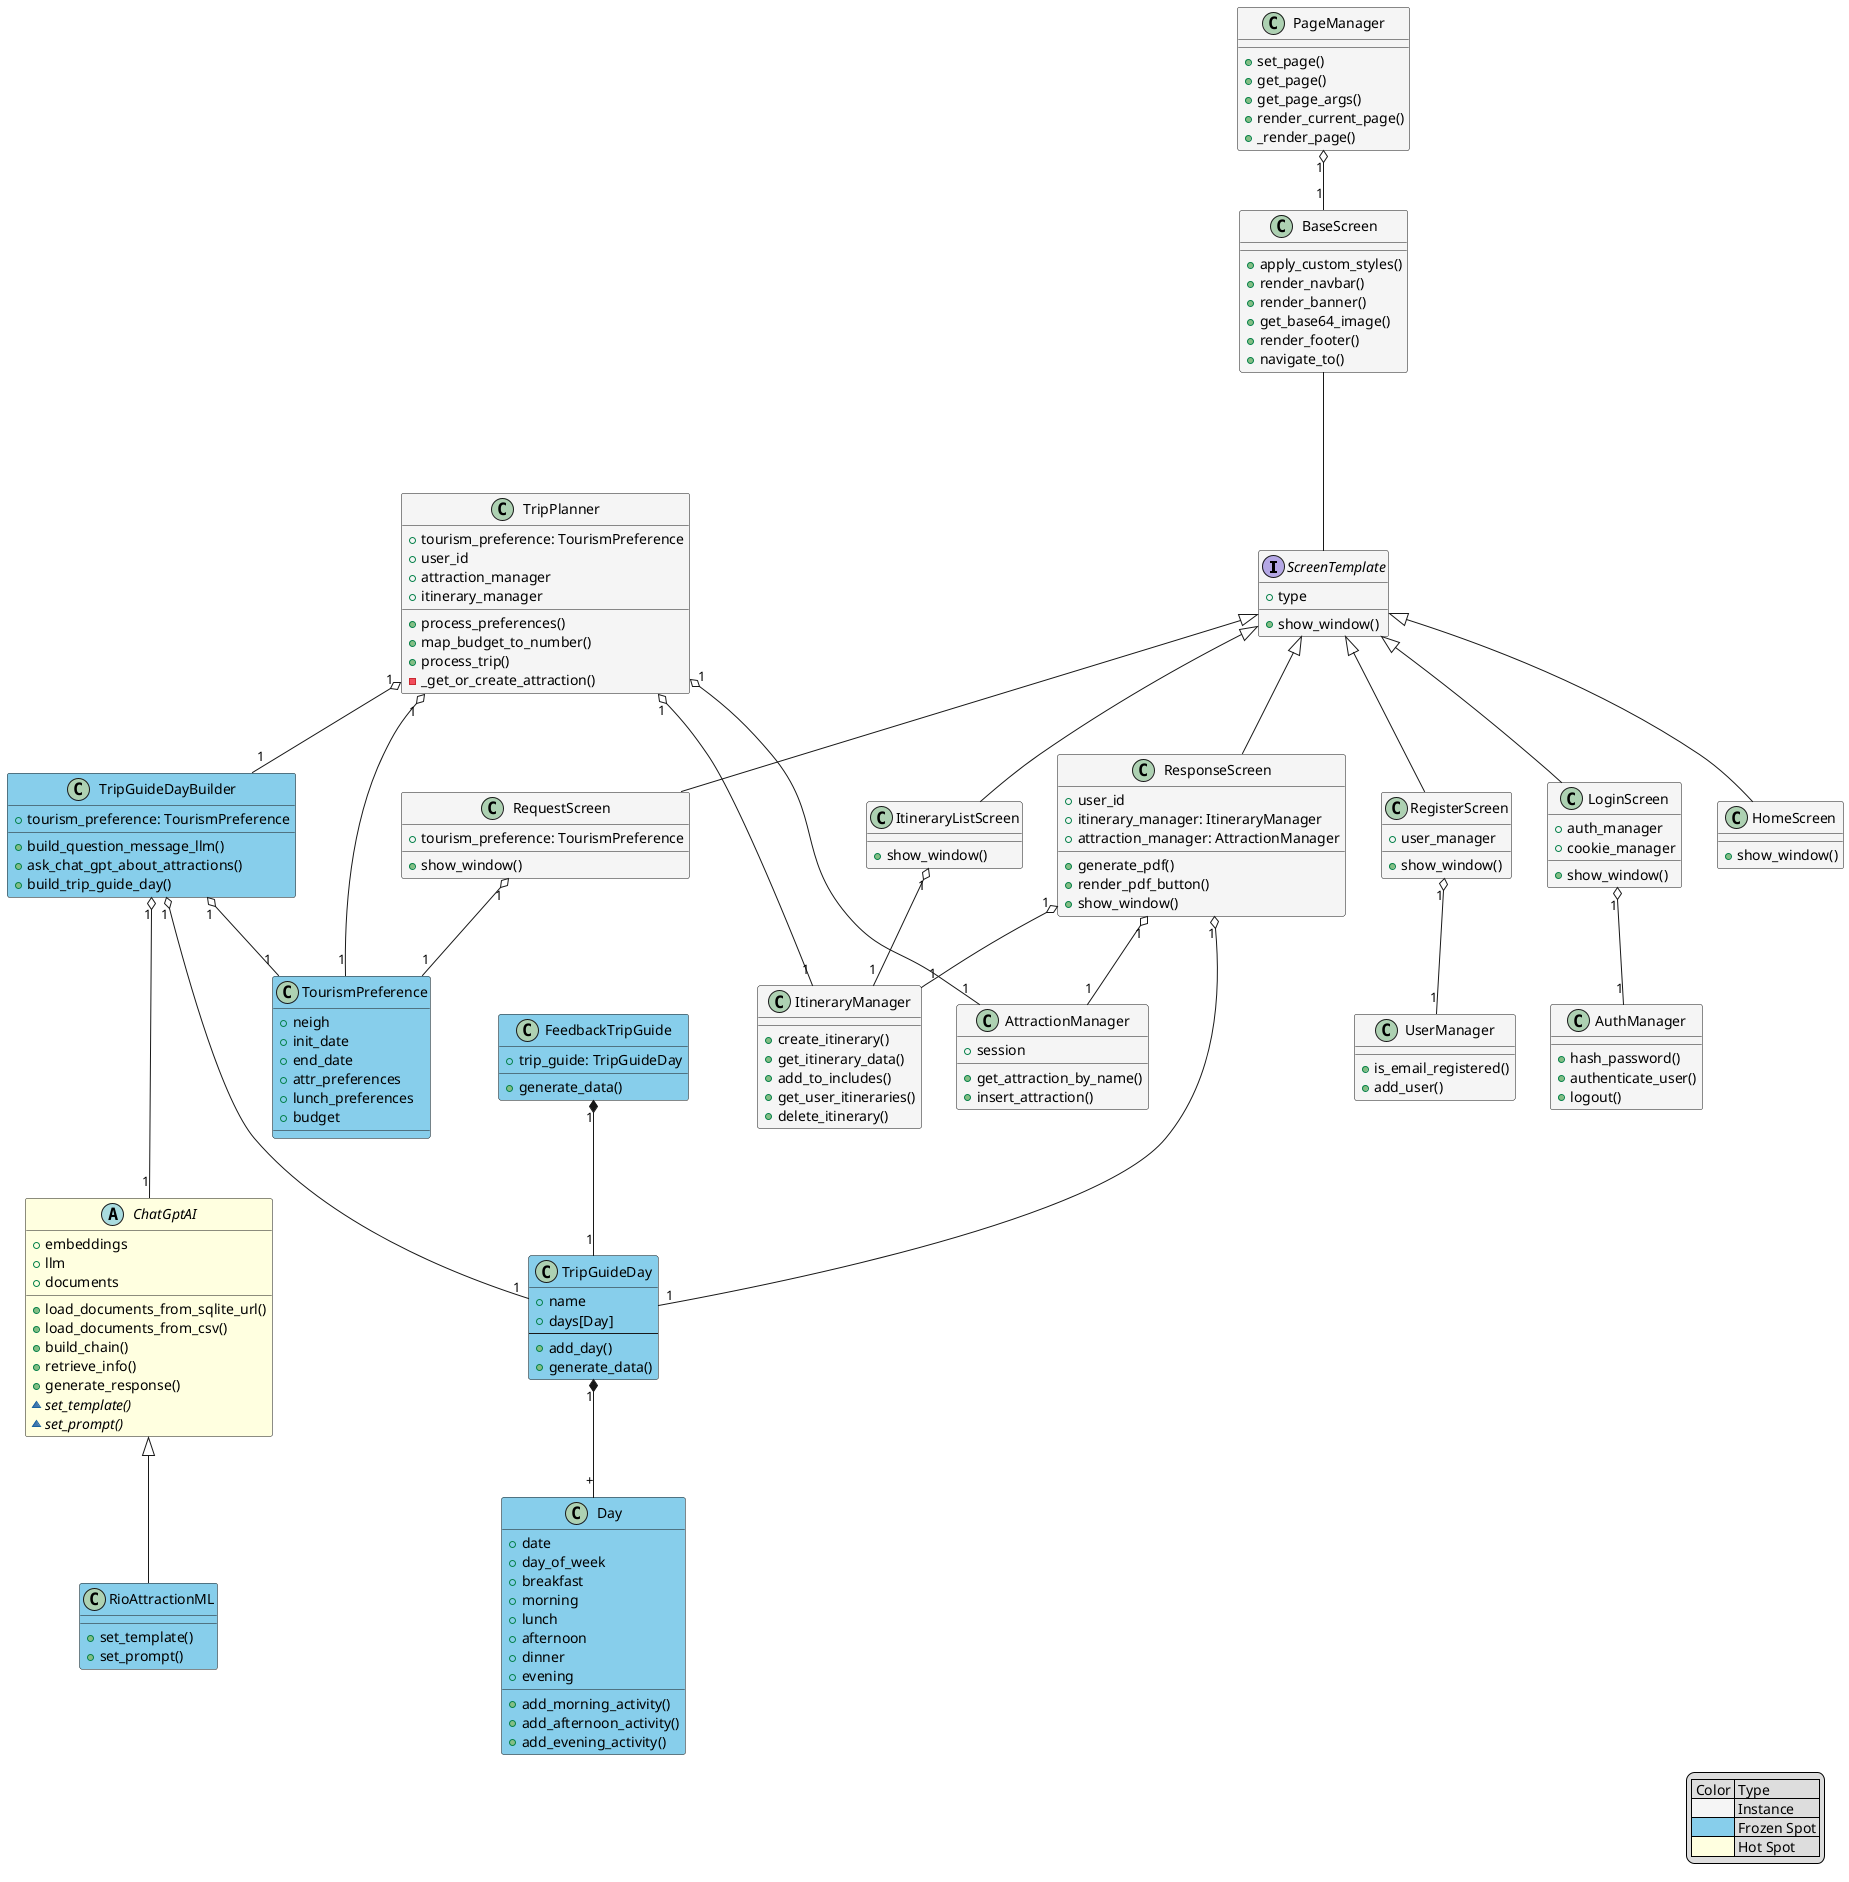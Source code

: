 @startuml

skinparam classFontColor automatic
skinparam classHeaderBackgroundColor #444
allow_mixing

Interface ScreenTemplate #WhiteSmoke {
    + type
    + show_window()
}

class BaseScreen #WhiteSmoke {
    + apply_custom_styles()
    + render_navbar()
    + render_banner()
    + get_base64_image()
    + render_footer()
    + navigate_to()
}

class HomeScreen #WhiteSmoke {
    + show_window()
}

class ItineraryListScreen #WhiteSmoke {
    + show_window()
}

class LoginScreen #WhiteSmoke {
    + auth_manager
    + cookie_manager

    + show_window()
}

class RegisterScreen #WhiteSmoke{
    + user_manager

    + show_window()
}

class ResponseScreen #WhiteSmoke {
    + user_id
    + itinerary_manager: ItineraryManager
    + attraction_manager: AttractionManager

    + generate_pdf()
    + render_pdf_button()
    + show_window()
}

class RequestScreen #WhiteSmoke {
    + tourism_preference: TourismPreference
    + show_window()
}


class TourismPreference #SkyBlue {
    + neigh
    + init_date
    + end_date
    + attr_preferences
    + lunch_preferences
    + budget

}

class FeedbackTripGuide #SkyBlue {
    + trip_guide: TripGuideDay
    + generate_data()
}

class TripGuideDay #SkyBlue {
    + name
    + days[Day]
    --
    + add_day()
    + generate_data()
}

class Day #SkyBlue {
    + date
    + day_of_week
    + breakfast
    + morning
    + lunch
    + afternoon
    + dinner
    + evening

    + add_morning_activity()
    + add_afternoon_activity()
    + add_evening_activity()
}

class TripGuideDayBuilder #SkyBlue {
    + tourism_preference: TourismPreference

    + build_question_message_llm()
    + ask_chat_gpt_about_attractions()
    + build_trip_guide_day()
}

abstract ChatGptAI #LightYellow {
    + embeddings
    + llm
    + documents

    + load_documents_from_sqlite_url()
    + load_documents_from_csv()
    + build_chain()
    + retrieve_info()
    + generate_response()
    ~{abstract} set_template()
    ~{abstract} set_prompt()
}

class RioAttractionML #SkyBlue{
    + set_template()
    + set_prompt()
}

class TripPlanner #WhiteSmoke {
    + tourism_preference: TourismPreference
    + user_id
    + attraction_manager
    + itinerary_manager

    + process_preferences()
    + map_budget_to_number()
    + process_trip()
    - _get_or_create_attraction()
}

class AttractionManager #WhiteSmoke {
    + session

    + get_attraction_by_name()
    + insert_attraction()
}

class AuthManager #WhiteSmoke {
    + hash_password()
    + authenticate_user()
    + logout()
}

class ItineraryManager #WhiteSmoke {
    + create_itinerary()
    + get_itinerary_data()
    + add_to_includes()
    + get_user_itineraries()
    + delete_itinerary()
}

class PageManager #WhiteSmoke {
    + set_page()
    + get_page()
    + get_page_args()
    + render_current_page()
    + _render_page()
}

class UserManager #WhiteSmoke {
    + is_email_registered()
    + add_user()
}

BaseScreen --- ScreenTemplate
ScreenTemplate  <|-- LoginScreen
ScreenTemplate <|-- ResponseScreen
ScreenTemplate <|-- RequestScreen
ScreenTemplate <|-- ItineraryListScreen
ScreenTemplate <|-- HomeScreen
ScreenTemplate <|-- RegisterScreen

ItineraryListScreen  "1" o-- "1" ItineraryManager

ResponseScreen "1" o-- "1" ItineraryManager
ResponseScreen "1" o-- "1" AttractionManager

PageManager "1" o-- "1" BaseScreen
LoginScreen "1" o-- "1" AuthManager
RegisterScreen "1" o-- "1" UserManager

ChatGptAI <|-- RioAttractionML

TripGuideDay "1" *-- "+" Day

FeedbackTripGuide "1" *-- "1" TripGuideDay

TripGuideDayBuilder "1" o-- "1" TourismPreference 
TripGuideDayBuilder "1" o--- "1" TripGuideDay  
TripGuideDayBuilder "1" o--- "1" ChatGptAI

TripPlanner "1" o-- "1" TripGuideDayBuilder
TripPlanner "1" o-- "1" TourismPreference
TripPlanner "1" o-- "1" ItineraryManager
TripPlanner "1" o-- "1" AttractionManager

RequestScreen "1" o-- "1" TourismPreference
ResponseScreen  "1" o-- "1" TripGuideDay

legend right 
    | Color | Type |
    |<#WhiteSmoke>| Instance |
    |<#SkyBlue>| Frozen Spot |
    |<#LightYellow>| Hot Spot|
endlegend

@enduml